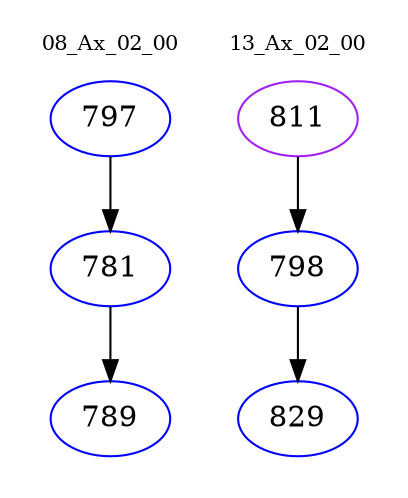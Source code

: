 digraph{
subgraph cluster_0 {
color = white
label = "08_Ax_02_00";
fontsize=10;
T0_797 [label="797", color="blue"]
T0_797 -> T0_781 [color="black"]
T0_781 [label="781", color="blue"]
T0_781 -> T0_789 [color="black"]
T0_789 [label="789", color="blue"]
}
subgraph cluster_1 {
color = white
label = "13_Ax_02_00";
fontsize=10;
T1_811 [label="811", color="purple"]
T1_811 -> T1_798 [color="black"]
T1_798 [label="798", color="blue"]
T1_798 -> T1_829 [color="black"]
T1_829 [label="829", color="blue"]
}
}
